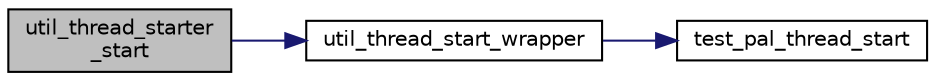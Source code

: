 digraph "util_thread_starter_start"
{
 // LATEX_PDF_SIZE
  edge [fontname="Helvetica",fontsize="10",labelfontname="Helvetica",labelfontsize="10"];
  node [fontname="Helvetica",fontsize="10",shape=record];
  rankdir="LR";
  Node1 [label="util_thread_starter\l_start",height=0.2,width=0.4,color="black", fillcolor="grey75", style="filled", fontcolor="black",tooltip=" "];
  Node1 -> Node2 [color="midnightblue",fontsize="10",style="solid",fontname="Helvetica"];
  Node2 [label="util_thread_start_wrapper",height=0.2,width=0.4,color="black", fillcolor="white", style="filled",URL="$util__thread__starter_8c.html#a70dc37b39d97477547c19a6b2b4a34f8",tooltip=" "];
  Node2 -> Node3 [color="midnightblue",fontsize="10",style="solid",fontname="Helvetica"];
  Node3 [label="test_pal_thread_start",height=0.2,width=0.4,color="black", fillcolor="white", style="filled",URL="$liblfds7_80_80_2test_2src_2internal_8h.html#a1b3356ef77a1c9d3f9afed92a828c97e",tooltip=" "];
}

